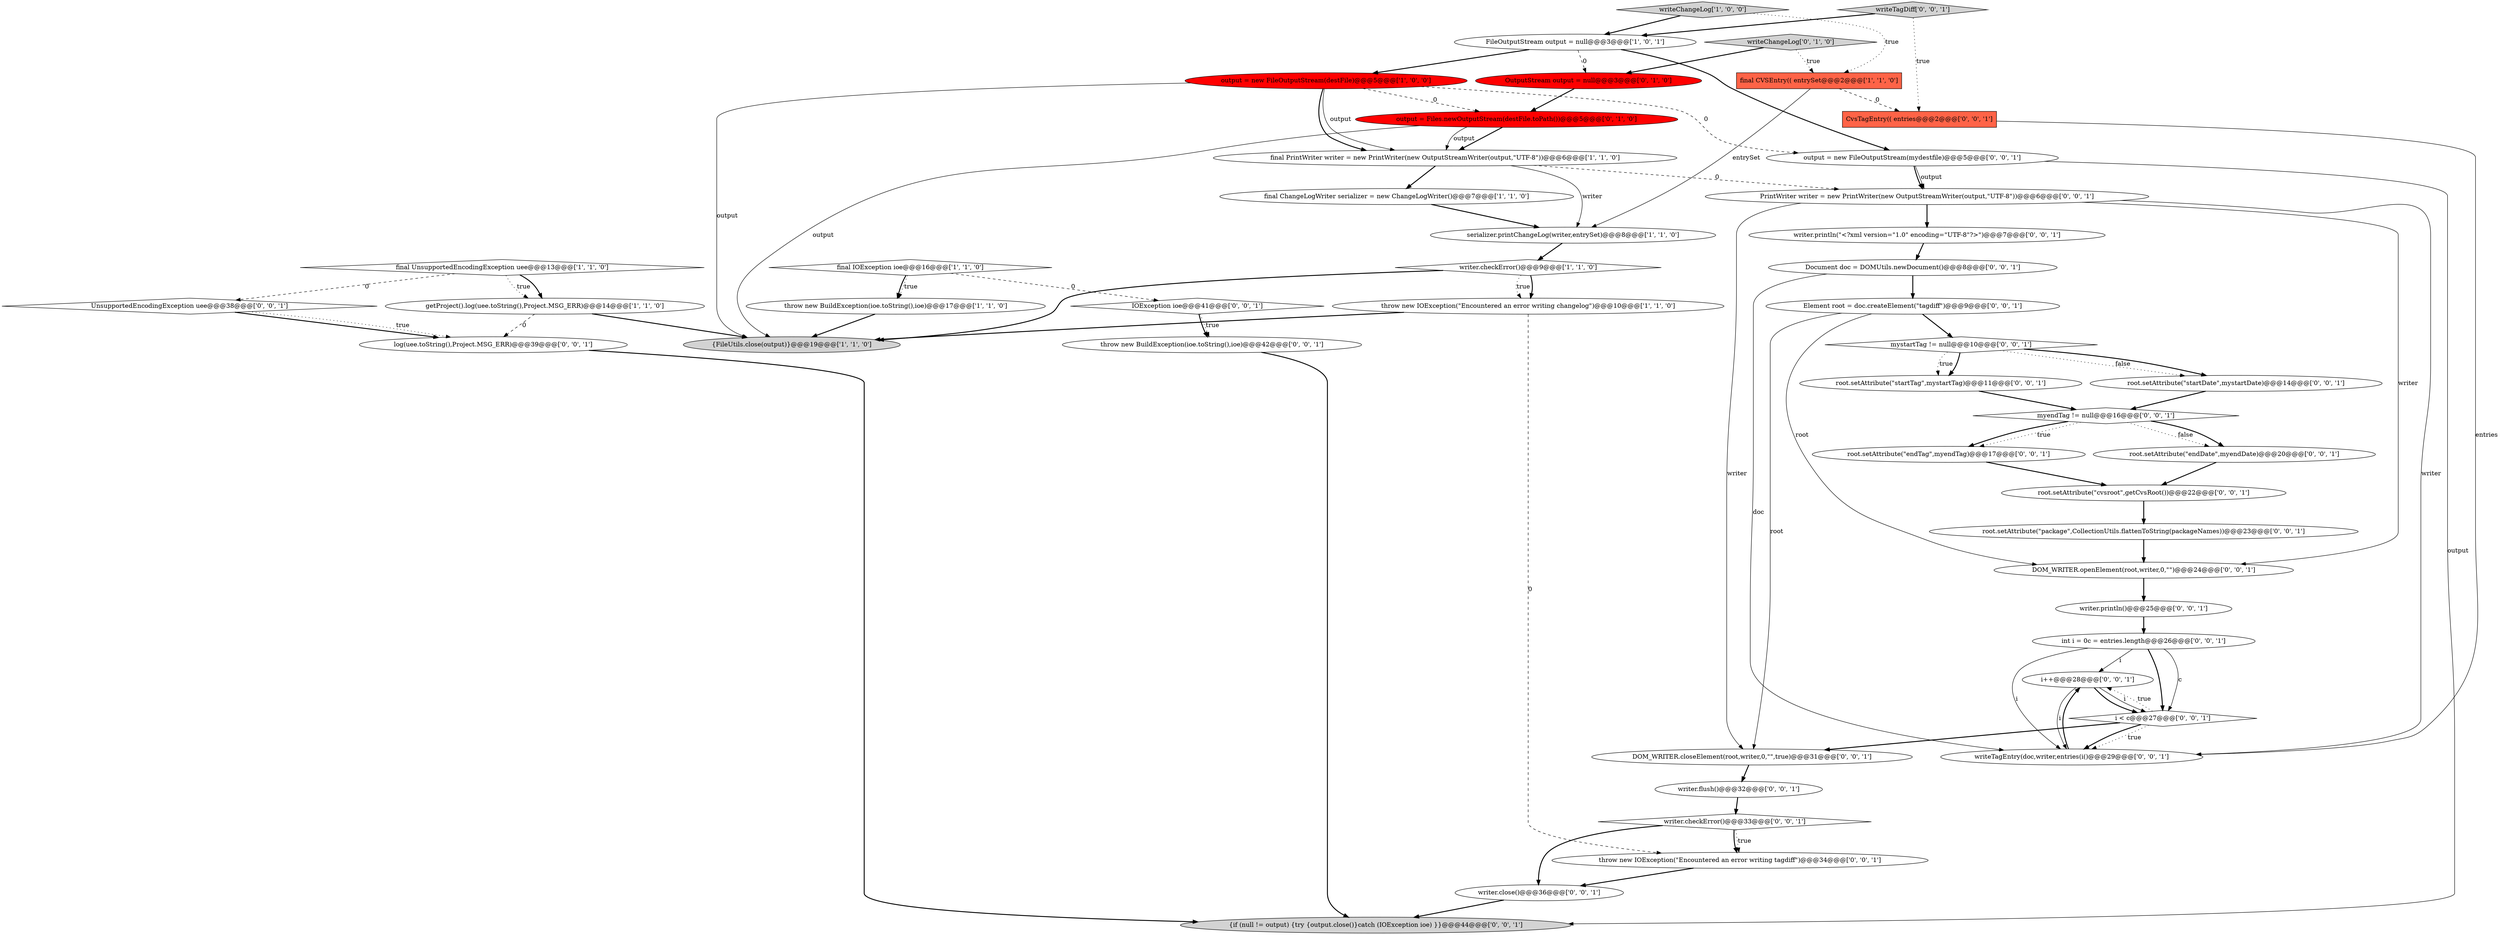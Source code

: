 digraph {
22 [style = filled, label = "writer.println()@@@25@@@['0', '0', '1']", fillcolor = white, shape = ellipse image = "AAA0AAABBB3BBB"];
35 [style = filled, label = "Document doc = DOMUtils.newDocument()@@@8@@@['0', '0', '1']", fillcolor = white, shape = ellipse image = "AAA0AAABBB3BBB"];
5 [style = filled, label = "getProject().log(uee.toString(),Project.MSG_ERR)@@@14@@@['1', '1', '0']", fillcolor = white, shape = ellipse image = "AAA0AAABBB1BBB"];
27 [style = filled, label = "root.setAttribute(\"cvsroot\",getCvsRoot())@@@22@@@['0', '0', '1']", fillcolor = white, shape = ellipse image = "AAA0AAABBB3BBB"];
10 [style = filled, label = "throw new IOException(\"Encountered an error writing changelog\")@@@10@@@['1', '1', '0']", fillcolor = white, shape = ellipse image = "AAA0AAABBB1BBB"];
39 [style = filled, label = "root.setAttribute(\"endTag\",myendTag)@@@17@@@['0', '0', '1']", fillcolor = white, shape = ellipse image = "AAA0AAABBB3BBB"];
15 [style = filled, label = "OutputStream output = null@@@3@@@['0', '1', '0']", fillcolor = red, shape = ellipse image = "AAA1AAABBB2BBB"];
43 [style = filled, label = "PrintWriter writer = new PrintWriter(new OutputStreamWriter(output,\"UTF-8\"))@@@6@@@['0', '0', '1']", fillcolor = white, shape = ellipse image = "AAA0AAABBB3BBB"];
23 [style = filled, label = "writer.checkError()@@@33@@@['0', '0', '1']", fillcolor = white, shape = diamond image = "AAA0AAABBB3BBB"];
4 [style = filled, label = "FileOutputStream output = null@@@3@@@['1', '0', '1']", fillcolor = white, shape = ellipse image = "AAA0AAABBB1BBB"];
30 [style = filled, label = "writer.flush()@@@32@@@['0', '0', '1']", fillcolor = white, shape = ellipse image = "AAA0AAABBB3BBB"];
18 [style = filled, label = "log(uee.toString(),Project.MSG_ERR)@@@39@@@['0', '0', '1']", fillcolor = white, shape = ellipse image = "AAA0AAABBB3BBB"];
6 [style = filled, label = "writeChangeLog['1', '0', '0']", fillcolor = lightgray, shape = diamond image = "AAA0AAABBB1BBB"];
36 [style = filled, label = "DOM_WRITER.openElement(root,writer,0,\"\")@@@24@@@['0', '0', '1']", fillcolor = white, shape = ellipse image = "AAA0AAABBB3BBB"];
34 [style = filled, label = "writer.println(\"<?xml version=\"1.0\" encoding=\"UTF-8\"?>\")@@@7@@@['0', '0', '1']", fillcolor = white, shape = ellipse image = "AAA0AAABBB3BBB"];
8 [style = filled, label = "writer.checkError()@@@9@@@['1', '1', '0']", fillcolor = white, shape = diamond image = "AAA0AAABBB1BBB"];
16 [style = filled, label = "output = Files.newOutputStream(destFile.toPath())@@@5@@@['0', '1', '0']", fillcolor = red, shape = ellipse image = "AAA1AAABBB2BBB"];
0 [style = filled, label = "final PrintWriter writer = new PrintWriter(new OutputStreamWriter(output,\"UTF-8\"))@@@6@@@['1', '1', '0']", fillcolor = white, shape = ellipse image = "AAA0AAABBB1BBB"];
45 [style = filled, label = "i++@@@28@@@['0', '0', '1']", fillcolor = white, shape = ellipse image = "AAA0AAABBB3BBB"];
47 [style = filled, label = "UnsupportedEncodingException uee@@@38@@@['0', '0', '1']", fillcolor = white, shape = diamond image = "AAA0AAABBB3BBB"];
14 [style = filled, label = "writeChangeLog['0', '1', '0']", fillcolor = lightgray, shape = diamond image = "AAA0AAABBB2BBB"];
11 [style = filled, label = "output = new FileOutputStream(destFile)@@@5@@@['1', '0', '0']", fillcolor = red, shape = ellipse image = "AAA1AAABBB1BBB"];
28 [style = filled, label = "CvsTagEntry(( entries@@@2@@@['0', '0', '1']", fillcolor = tomato, shape = box image = "AAA0AAABBB3BBB"];
37 [style = filled, label = "{if (null != output) {try {output.close()}catch (IOException ioe) }}@@@44@@@['0', '0', '1']", fillcolor = lightgray, shape = ellipse image = "AAA0AAABBB3BBB"];
46 [style = filled, label = "writeTagDiff['0', '0', '1']", fillcolor = lightgray, shape = diamond image = "AAA0AAABBB3BBB"];
33 [style = filled, label = "i < c@@@27@@@['0', '0', '1']", fillcolor = white, shape = diamond image = "AAA0AAABBB3BBB"];
40 [style = filled, label = "int i = 0c = entries.length@@@26@@@['0', '0', '1']", fillcolor = white, shape = ellipse image = "AAA0AAABBB3BBB"];
9 [style = filled, label = "{FileUtils.close(output)}@@@19@@@['1', '1', '0']", fillcolor = lightgray, shape = ellipse image = "AAA0AAABBB1BBB"];
21 [style = filled, label = "output = new FileOutputStream(mydestfile)@@@5@@@['0', '0', '1']", fillcolor = white, shape = ellipse image = "AAA0AAABBB3BBB"];
24 [style = filled, label = "throw new BuildException(ioe.toString(),ioe)@@@42@@@['0', '0', '1']", fillcolor = white, shape = ellipse image = "AAA0AAABBB3BBB"];
12 [style = filled, label = "final CVSEntry(( entrySet@@@2@@@['1', '1', '0']", fillcolor = tomato, shape = box image = "AAA0AAABBB1BBB"];
7 [style = filled, label = "final UnsupportedEncodingException uee@@@13@@@['1', '1', '0']", fillcolor = white, shape = diamond image = "AAA0AAABBB1BBB"];
20 [style = filled, label = "root.setAttribute(\"endDate\",myendDate)@@@20@@@['0', '0', '1']", fillcolor = white, shape = ellipse image = "AAA0AAABBB3BBB"];
38 [style = filled, label = "myendTag != null@@@16@@@['0', '0', '1']", fillcolor = white, shape = diamond image = "AAA0AAABBB3BBB"];
3 [style = filled, label = "serializer.printChangeLog(writer,entrySet)@@@8@@@['1', '1', '0']", fillcolor = white, shape = ellipse image = "AAA0AAABBB1BBB"];
17 [style = filled, label = "root.setAttribute(\"startTag\",mystartTag)@@@11@@@['0', '0', '1']", fillcolor = white, shape = ellipse image = "AAA0AAABBB3BBB"];
42 [style = filled, label = "root.setAttribute(\"package\",CollectionUtils.flattenToString(packageNames))@@@23@@@['0', '0', '1']", fillcolor = white, shape = ellipse image = "AAA0AAABBB3BBB"];
31 [style = filled, label = "Element root = doc.createElement(\"tagdiff\")@@@9@@@['0', '0', '1']", fillcolor = white, shape = ellipse image = "AAA0AAABBB3BBB"];
41 [style = filled, label = "DOM_WRITER.closeElement(root,writer,0,\"\",true)@@@31@@@['0', '0', '1']", fillcolor = white, shape = ellipse image = "AAA0AAABBB3BBB"];
1 [style = filled, label = "throw new BuildException(ioe.toString(),ioe)@@@17@@@['1', '1', '0']", fillcolor = white, shape = ellipse image = "AAA0AAABBB1BBB"];
29 [style = filled, label = "writer.close()@@@36@@@['0', '0', '1']", fillcolor = white, shape = ellipse image = "AAA0AAABBB3BBB"];
2 [style = filled, label = "final ChangeLogWriter serializer = new ChangeLogWriter()@@@7@@@['1', '1', '0']", fillcolor = white, shape = ellipse image = "AAA0AAABBB1BBB"];
13 [style = filled, label = "final IOException ioe@@@16@@@['1', '1', '0']", fillcolor = white, shape = diamond image = "AAA0AAABBB1BBB"];
25 [style = filled, label = "writeTagEntry(doc,writer,entries(i()@@@29@@@['0', '0', '1']", fillcolor = white, shape = ellipse image = "AAA0AAABBB3BBB"];
32 [style = filled, label = "throw new IOException(\"Encountered an error writing tagdiff\")@@@34@@@['0', '0', '1']", fillcolor = white, shape = ellipse image = "AAA0AAABBB3BBB"];
26 [style = filled, label = "root.setAttribute(\"startDate\",mystartDate)@@@14@@@['0', '0', '1']", fillcolor = white, shape = ellipse image = "AAA0AAABBB3BBB"];
19 [style = filled, label = "IOException ioe@@@41@@@['0', '0', '1']", fillcolor = white, shape = diamond image = "AAA0AAABBB3BBB"];
44 [style = filled, label = "mystartTag != null@@@10@@@['0', '0', '1']", fillcolor = white, shape = diamond image = "AAA0AAABBB3BBB"];
8->10 [style = bold, label=""];
16->0 [style = bold, label=""];
5->9 [style = bold, label=""];
46->28 [style = dotted, label="true"];
25->45 [style = bold, label=""];
11->16 [style = dashed, label="0"];
21->43 [style = bold, label=""];
38->39 [style = dotted, label="true"];
45->33 [style = bold, label=""];
38->39 [style = bold, label=""];
13->1 [style = bold, label=""];
20->27 [style = bold, label=""];
19->24 [style = bold, label=""];
17->38 [style = bold, label=""];
43->25 [style = solid, label="writer"];
35->25 [style = solid, label="doc"];
23->29 [style = bold, label=""];
10->32 [style = dashed, label="0"];
44->26 [style = dotted, label="false"];
33->25 [style = bold, label=""];
43->41 [style = solid, label="writer"];
21->43 [style = solid, label="output"];
28->25 [style = solid, label="entries"];
12->3 [style = solid, label="entrySet"];
11->21 [style = dashed, label="0"];
35->31 [style = bold, label=""];
14->12 [style = dotted, label="true"];
4->21 [style = bold, label=""];
33->41 [style = bold, label=""];
31->36 [style = solid, label="root"];
44->17 [style = bold, label=""];
40->33 [style = solid, label="c"];
38->20 [style = dotted, label="false"];
6->4 [style = bold, label=""];
7->5 [style = bold, label=""];
41->30 [style = bold, label=""];
46->4 [style = bold, label=""];
40->45 [style = solid, label="i"];
33->45 [style = dotted, label="true"];
14->15 [style = bold, label=""];
6->12 [style = dotted, label="true"];
34->35 [style = bold, label=""];
43->34 [style = bold, label=""];
18->37 [style = bold, label=""];
43->36 [style = solid, label="writer"];
38->20 [style = bold, label=""];
47->18 [style = bold, label=""];
2->3 [style = bold, label=""];
23->32 [style = bold, label=""];
45->33 [style = solid, label="i"];
0->43 [style = dashed, label="0"];
29->37 [style = bold, label=""];
11->0 [style = solid, label="output"];
19->24 [style = dotted, label="true"];
1->9 [style = bold, label=""];
44->17 [style = dotted, label="true"];
7->5 [style = dotted, label="true"];
23->32 [style = dotted, label="true"];
16->9 [style = solid, label="output"];
33->25 [style = dotted, label="true"];
40->33 [style = bold, label=""];
31->44 [style = bold, label=""];
3->8 [style = bold, label=""];
45->25 [style = solid, label="i"];
11->9 [style = solid, label="output"];
47->18 [style = dotted, label="true"];
10->9 [style = bold, label=""];
22->40 [style = bold, label=""];
7->47 [style = dashed, label="0"];
0->2 [style = bold, label=""];
30->23 [style = bold, label=""];
16->0 [style = solid, label="output"];
42->36 [style = bold, label=""];
8->10 [style = dotted, label="true"];
39->27 [style = bold, label=""];
5->18 [style = dashed, label="0"];
15->16 [style = bold, label=""];
13->19 [style = dashed, label="0"];
31->41 [style = solid, label="root"];
27->42 [style = bold, label=""];
32->29 [style = bold, label=""];
26->38 [style = bold, label=""];
21->37 [style = solid, label="output"];
13->1 [style = dotted, label="true"];
11->0 [style = bold, label=""];
0->3 [style = solid, label="writer"];
44->26 [style = bold, label=""];
4->15 [style = dashed, label="0"];
12->28 [style = dashed, label="0"];
24->37 [style = bold, label=""];
8->9 [style = bold, label=""];
40->25 [style = solid, label="i"];
4->11 [style = bold, label=""];
36->22 [style = bold, label=""];
}
